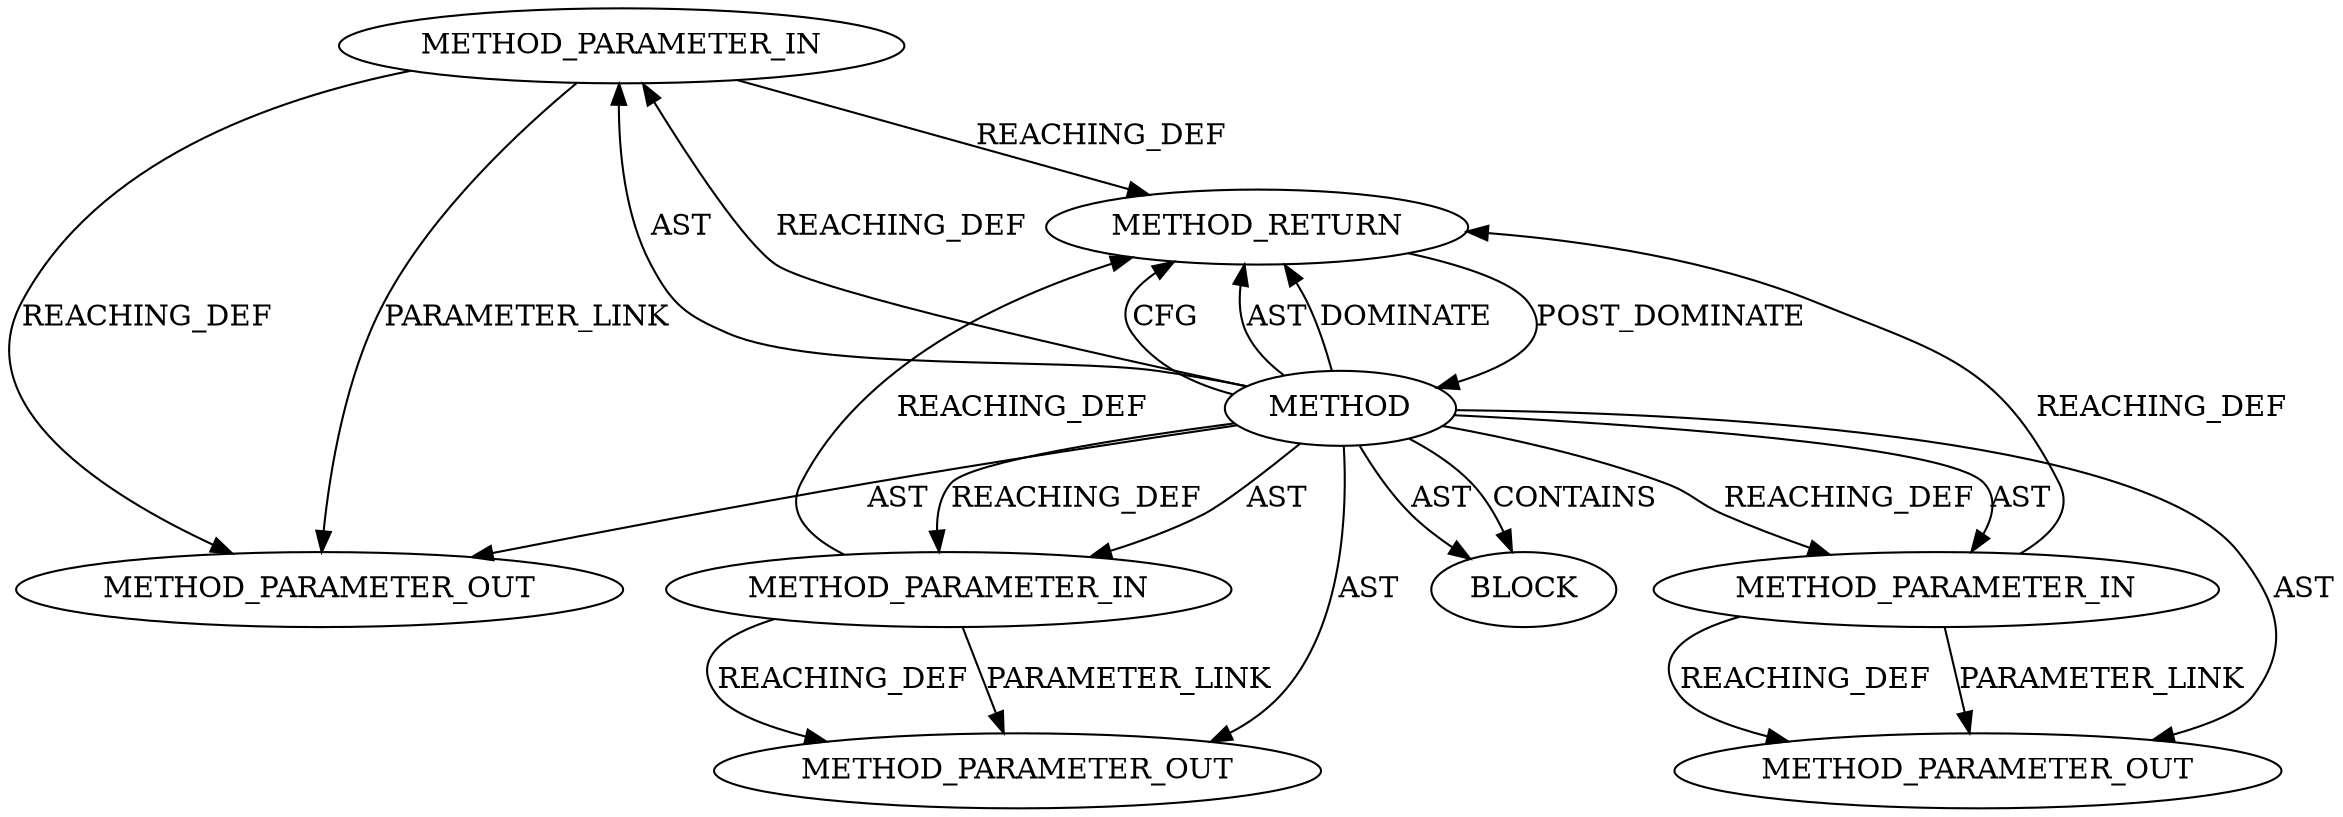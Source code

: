 digraph {
  13403 [label=METHOD_PARAMETER_OUT ORDER=3 CODE="p3" IS_VARIADIC=false TYPE_FULL_NAME="ANY" EVALUATION_STRATEGY="BY_VALUE" INDEX=3 NAME="p3"]
  12385 [label=BLOCK ORDER=1 ARGUMENT_INDEX=1 CODE="<empty>" TYPE_FULL_NAME="ANY"]
  13402 [label=METHOD_PARAMETER_OUT ORDER=2 CODE="p2" IS_VARIADIC=false TYPE_FULL_NAME="ANY" EVALUATION_STRATEGY="BY_VALUE" INDEX=2 NAME="p2"]
  12386 [label=METHOD_RETURN ORDER=2 CODE="RET" TYPE_FULL_NAME="ANY" EVALUATION_STRATEGY="BY_VALUE"]
  12384 [label=METHOD_PARAMETER_IN ORDER=3 CODE="p3" IS_VARIADIC=false TYPE_FULL_NAME="ANY" EVALUATION_STRATEGY="BY_VALUE" INDEX=3 NAME="p3"]
  12382 [label=METHOD_PARAMETER_IN ORDER=1 CODE="p1" IS_VARIADIC=false TYPE_FULL_NAME="ANY" EVALUATION_STRATEGY="BY_VALUE" INDEX=1 NAME="p1"]
  12383 [label=METHOD_PARAMETER_IN ORDER=2 CODE="p2" IS_VARIADIC=false TYPE_FULL_NAME="ANY" EVALUATION_STRATEGY="BY_VALUE" INDEX=2 NAME="p2"]
  12381 [label=METHOD AST_PARENT_TYPE="NAMESPACE_BLOCK" AST_PARENT_FULL_NAME="<global>" ORDER=0 CODE="<empty>" FULL_NAME="memcpy" IS_EXTERNAL=true FILENAME="<empty>" SIGNATURE="" NAME="memcpy"]
  13401 [label=METHOD_PARAMETER_OUT ORDER=1 CODE="p1" IS_VARIADIC=false TYPE_FULL_NAME="ANY" EVALUATION_STRATEGY="BY_VALUE" INDEX=1 NAME="p1"]
  12381 -> 13401 [label=AST ]
  12382 -> 12386 [label=REACHING_DEF VARIABLE="p1"]
  12381 -> 13402 [label=AST ]
  12383 -> 13402 [label=REACHING_DEF VARIABLE="p2"]
  12386 -> 12381 [label=POST_DOMINATE ]
  12381 -> 12386 [label=CFG ]
  12384 -> 12386 [label=REACHING_DEF VARIABLE="p3"]
  12381 -> 12385 [label=AST ]
  12381 -> 12382 [label=REACHING_DEF VARIABLE=""]
  12381 -> 12383 [label=AST ]
  12381 -> 12383 [label=REACHING_DEF VARIABLE=""]
  12384 -> 13403 [label=REACHING_DEF VARIABLE="p3"]
  12381 -> 12384 [label=AST ]
  12382 -> 13401 [label=PARAMETER_LINK ]
  12381 -> 12382 [label=AST ]
  12381 -> 12386 [label=AST ]
  12381 -> 13403 [label=AST ]
  12381 -> 12384 [label=REACHING_DEF VARIABLE=""]
  12384 -> 13403 [label=PARAMETER_LINK ]
  12381 -> 12386 [label=DOMINATE ]
  12381 -> 12385 [label=CONTAINS ]
  12383 -> 13402 [label=PARAMETER_LINK ]
  12382 -> 13401 [label=REACHING_DEF VARIABLE="p1"]
  12383 -> 12386 [label=REACHING_DEF VARIABLE="p2"]
}
